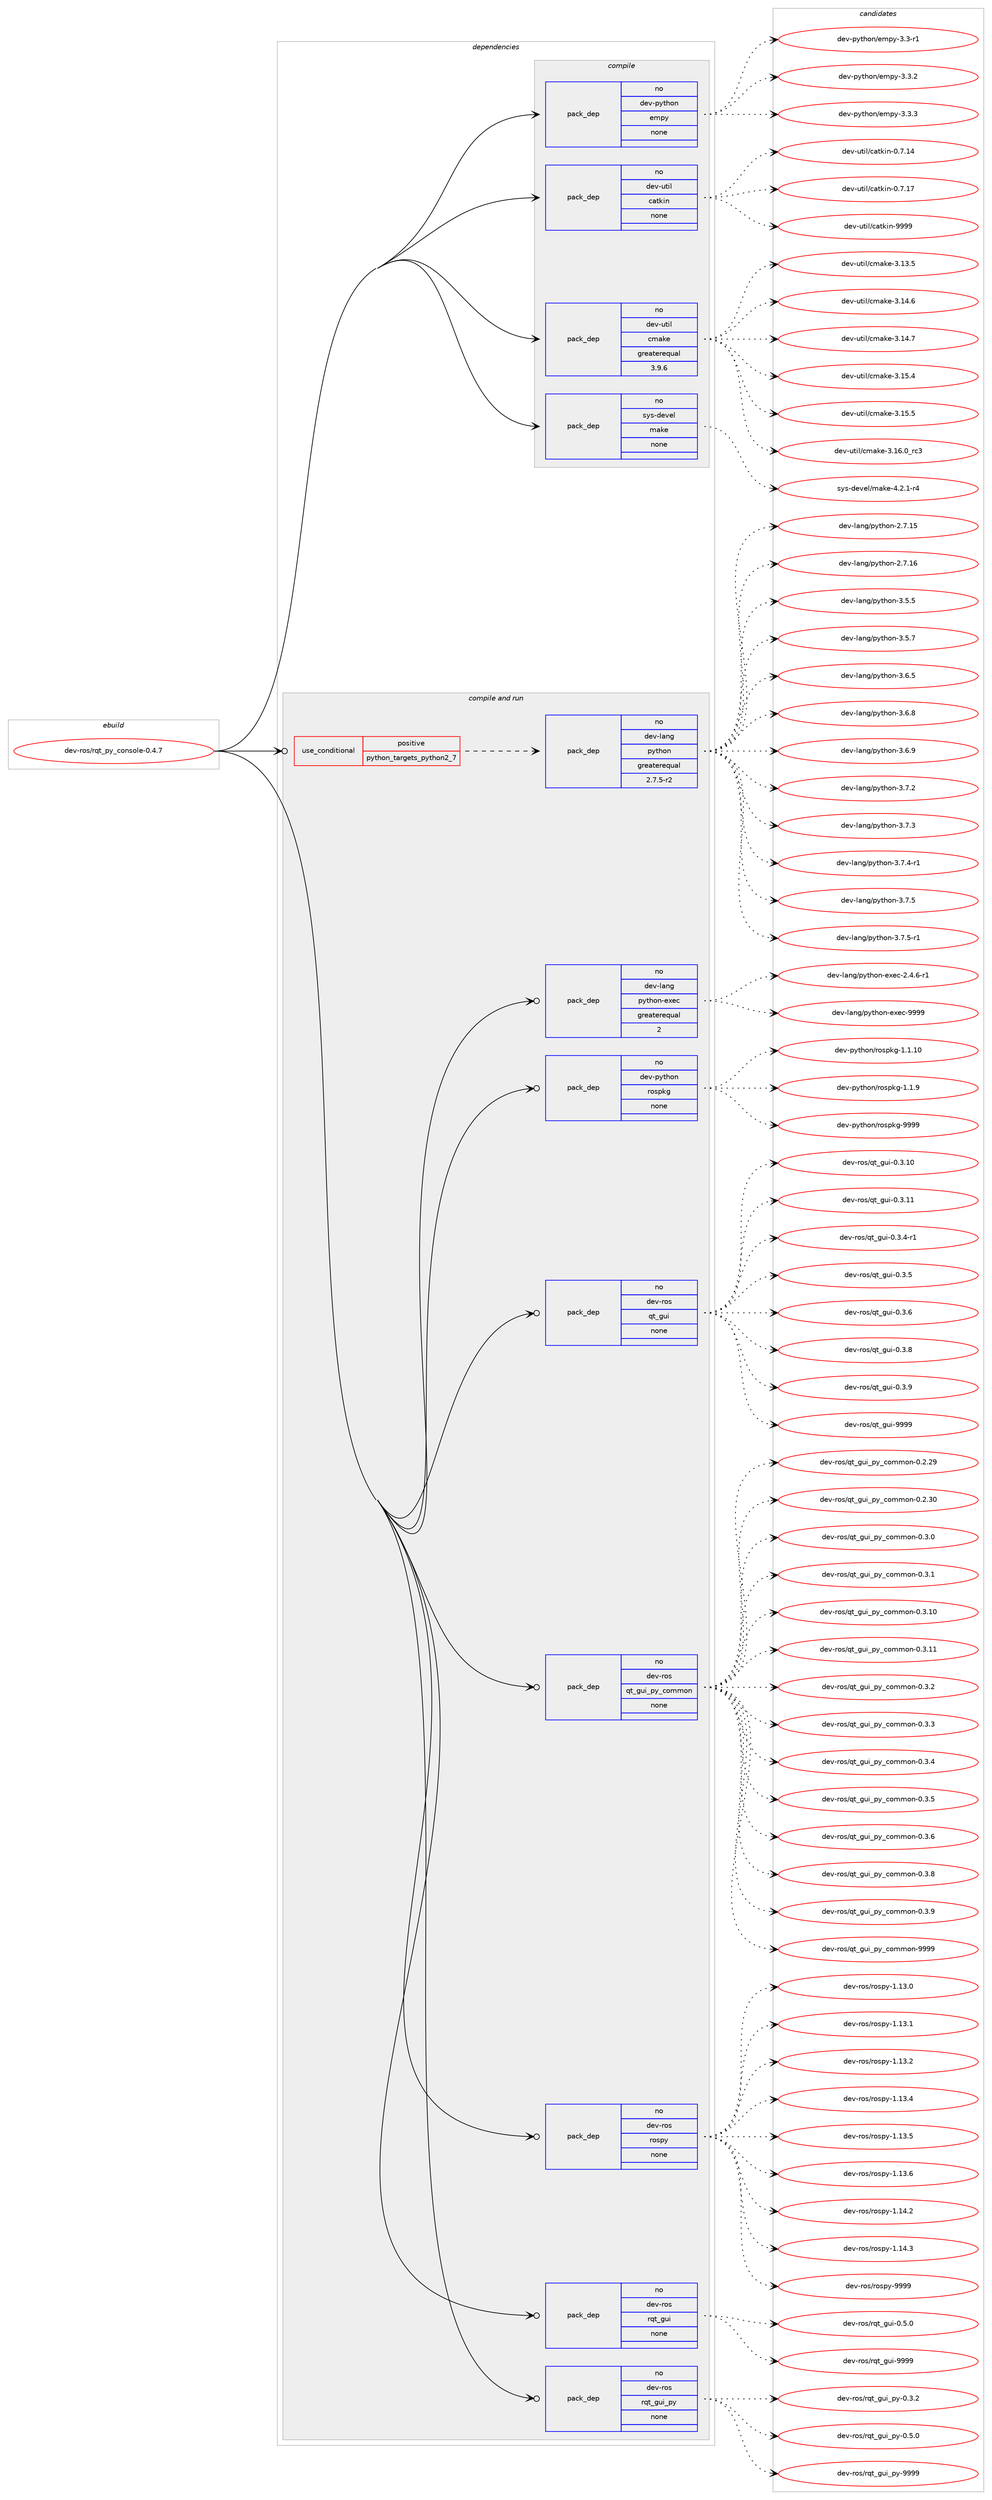 digraph prolog {

# *************
# Graph options
# *************

newrank=true;
concentrate=true;
compound=true;
graph [rankdir=LR,fontname=Helvetica,fontsize=10,ranksep=1.5];#, ranksep=2.5, nodesep=0.2];
edge  [arrowhead=vee];
node  [fontname=Helvetica,fontsize=10];

# **********
# The ebuild
# **********

subgraph cluster_leftcol {
color=gray;
rank=same;
label=<<i>ebuild</i>>;
id [label="dev-ros/rqt_py_console-0.4.7", color=red, width=4, href="../dev-ros/rqt_py_console-0.4.7.svg"];
}

# ****************
# The dependencies
# ****************

subgraph cluster_midcol {
color=gray;
label=<<i>dependencies</i>>;
subgraph cluster_compile {
fillcolor="#eeeeee";
style=filled;
label=<<i>compile</i>>;
subgraph pack498723 {
dependency665931 [label=<<TABLE BORDER="0" CELLBORDER="1" CELLSPACING="0" CELLPADDING="4" WIDTH="220"><TR><TD ROWSPAN="6" CELLPADDING="30">pack_dep</TD></TR><TR><TD WIDTH="110">no</TD></TR><TR><TD>dev-python</TD></TR><TR><TD>empy</TD></TR><TR><TD>none</TD></TR><TR><TD></TD></TR></TABLE>>, shape=none, color=blue];
}
id:e -> dependency665931:w [weight=20,style="solid",arrowhead="vee"];
subgraph pack498724 {
dependency665932 [label=<<TABLE BORDER="0" CELLBORDER="1" CELLSPACING="0" CELLPADDING="4" WIDTH="220"><TR><TD ROWSPAN="6" CELLPADDING="30">pack_dep</TD></TR><TR><TD WIDTH="110">no</TD></TR><TR><TD>dev-util</TD></TR><TR><TD>catkin</TD></TR><TR><TD>none</TD></TR><TR><TD></TD></TR></TABLE>>, shape=none, color=blue];
}
id:e -> dependency665932:w [weight=20,style="solid",arrowhead="vee"];
subgraph pack498725 {
dependency665933 [label=<<TABLE BORDER="0" CELLBORDER="1" CELLSPACING="0" CELLPADDING="4" WIDTH="220"><TR><TD ROWSPAN="6" CELLPADDING="30">pack_dep</TD></TR><TR><TD WIDTH="110">no</TD></TR><TR><TD>dev-util</TD></TR><TR><TD>cmake</TD></TR><TR><TD>greaterequal</TD></TR><TR><TD>3.9.6</TD></TR></TABLE>>, shape=none, color=blue];
}
id:e -> dependency665933:w [weight=20,style="solid",arrowhead="vee"];
subgraph pack498726 {
dependency665934 [label=<<TABLE BORDER="0" CELLBORDER="1" CELLSPACING="0" CELLPADDING="4" WIDTH="220"><TR><TD ROWSPAN="6" CELLPADDING="30">pack_dep</TD></TR><TR><TD WIDTH="110">no</TD></TR><TR><TD>sys-devel</TD></TR><TR><TD>make</TD></TR><TR><TD>none</TD></TR><TR><TD></TD></TR></TABLE>>, shape=none, color=blue];
}
id:e -> dependency665934:w [weight=20,style="solid",arrowhead="vee"];
}
subgraph cluster_compileandrun {
fillcolor="#eeeeee";
style=filled;
label=<<i>compile and run</i>>;
subgraph cond155302 {
dependency665935 [label=<<TABLE BORDER="0" CELLBORDER="1" CELLSPACING="0" CELLPADDING="4"><TR><TD ROWSPAN="3" CELLPADDING="10">use_conditional</TD></TR><TR><TD>positive</TD></TR><TR><TD>python_targets_python2_7</TD></TR></TABLE>>, shape=none, color=red];
subgraph pack498727 {
dependency665936 [label=<<TABLE BORDER="0" CELLBORDER="1" CELLSPACING="0" CELLPADDING="4" WIDTH="220"><TR><TD ROWSPAN="6" CELLPADDING="30">pack_dep</TD></TR><TR><TD WIDTH="110">no</TD></TR><TR><TD>dev-lang</TD></TR><TR><TD>python</TD></TR><TR><TD>greaterequal</TD></TR><TR><TD>2.7.5-r2</TD></TR></TABLE>>, shape=none, color=blue];
}
dependency665935:e -> dependency665936:w [weight=20,style="dashed",arrowhead="vee"];
}
id:e -> dependency665935:w [weight=20,style="solid",arrowhead="odotvee"];
subgraph pack498728 {
dependency665937 [label=<<TABLE BORDER="0" CELLBORDER="1" CELLSPACING="0" CELLPADDING="4" WIDTH="220"><TR><TD ROWSPAN="6" CELLPADDING="30">pack_dep</TD></TR><TR><TD WIDTH="110">no</TD></TR><TR><TD>dev-lang</TD></TR><TR><TD>python-exec</TD></TR><TR><TD>greaterequal</TD></TR><TR><TD>2</TD></TR></TABLE>>, shape=none, color=blue];
}
id:e -> dependency665937:w [weight=20,style="solid",arrowhead="odotvee"];
subgraph pack498729 {
dependency665938 [label=<<TABLE BORDER="0" CELLBORDER="1" CELLSPACING="0" CELLPADDING="4" WIDTH="220"><TR><TD ROWSPAN="6" CELLPADDING="30">pack_dep</TD></TR><TR><TD WIDTH="110">no</TD></TR><TR><TD>dev-python</TD></TR><TR><TD>rospkg</TD></TR><TR><TD>none</TD></TR><TR><TD></TD></TR></TABLE>>, shape=none, color=blue];
}
id:e -> dependency665938:w [weight=20,style="solid",arrowhead="odotvee"];
subgraph pack498730 {
dependency665939 [label=<<TABLE BORDER="0" CELLBORDER="1" CELLSPACING="0" CELLPADDING="4" WIDTH="220"><TR><TD ROWSPAN="6" CELLPADDING="30">pack_dep</TD></TR><TR><TD WIDTH="110">no</TD></TR><TR><TD>dev-ros</TD></TR><TR><TD>qt_gui</TD></TR><TR><TD>none</TD></TR><TR><TD></TD></TR></TABLE>>, shape=none, color=blue];
}
id:e -> dependency665939:w [weight=20,style="solid",arrowhead="odotvee"];
subgraph pack498731 {
dependency665940 [label=<<TABLE BORDER="0" CELLBORDER="1" CELLSPACING="0" CELLPADDING="4" WIDTH="220"><TR><TD ROWSPAN="6" CELLPADDING="30">pack_dep</TD></TR><TR><TD WIDTH="110">no</TD></TR><TR><TD>dev-ros</TD></TR><TR><TD>qt_gui_py_common</TD></TR><TR><TD>none</TD></TR><TR><TD></TD></TR></TABLE>>, shape=none, color=blue];
}
id:e -> dependency665940:w [weight=20,style="solid",arrowhead="odotvee"];
subgraph pack498732 {
dependency665941 [label=<<TABLE BORDER="0" CELLBORDER="1" CELLSPACING="0" CELLPADDING="4" WIDTH="220"><TR><TD ROWSPAN="6" CELLPADDING="30">pack_dep</TD></TR><TR><TD WIDTH="110">no</TD></TR><TR><TD>dev-ros</TD></TR><TR><TD>rospy</TD></TR><TR><TD>none</TD></TR><TR><TD></TD></TR></TABLE>>, shape=none, color=blue];
}
id:e -> dependency665941:w [weight=20,style="solid",arrowhead="odotvee"];
subgraph pack498733 {
dependency665942 [label=<<TABLE BORDER="0" CELLBORDER="1" CELLSPACING="0" CELLPADDING="4" WIDTH="220"><TR><TD ROWSPAN="6" CELLPADDING="30">pack_dep</TD></TR><TR><TD WIDTH="110">no</TD></TR><TR><TD>dev-ros</TD></TR><TR><TD>rqt_gui</TD></TR><TR><TD>none</TD></TR><TR><TD></TD></TR></TABLE>>, shape=none, color=blue];
}
id:e -> dependency665942:w [weight=20,style="solid",arrowhead="odotvee"];
subgraph pack498734 {
dependency665943 [label=<<TABLE BORDER="0" CELLBORDER="1" CELLSPACING="0" CELLPADDING="4" WIDTH="220"><TR><TD ROWSPAN="6" CELLPADDING="30">pack_dep</TD></TR><TR><TD WIDTH="110">no</TD></TR><TR><TD>dev-ros</TD></TR><TR><TD>rqt_gui_py</TD></TR><TR><TD>none</TD></TR><TR><TD></TD></TR></TABLE>>, shape=none, color=blue];
}
id:e -> dependency665943:w [weight=20,style="solid",arrowhead="odotvee"];
}
subgraph cluster_run {
fillcolor="#eeeeee";
style=filled;
label=<<i>run</i>>;
}
}

# **************
# The candidates
# **************

subgraph cluster_choices {
rank=same;
color=gray;
label=<<i>candidates</i>>;

subgraph choice498723 {
color=black;
nodesep=1;
choice1001011184511212111610411111047101109112121455146514511449 [label="dev-python/empy-3.3-r1", color=red, width=4,href="../dev-python/empy-3.3-r1.svg"];
choice1001011184511212111610411111047101109112121455146514650 [label="dev-python/empy-3.3.2", color=red, width=4,href="../dev-python/empy-3.3.2.svg"];
choice1001011184511212111610411111047101109112121455146514651 [label="dev-python/empy-3.3.3", color=red, width=4,href="../dev-python/empy-3.3.3.svg"];
dependency665931:e -> choice1001011184511212111610411111047101109112121455146514511449:w [style=dotted,weight="100"];
dependency665931:e -> choice1001011184511212111610411111047101109112121455146514650:w [style=dotted,weight="100"];
dependency665931:e -> choice1001011184511212111610411111047101109112121455146514651:w [style=dotted,weight="100"];
}
subgraph choice498724 {
color=black;
nodesep=1;
choice1001011184511711610510847999711610710511045484655464952 [label="dev-util/catkin-0.7.14", color=red, width=4,href="../dev-util/catkin-0.7.14.svg"];
choice1001011184511711610510847999711610710511045484655464955 [label="dev-util/catkin-0.7.17", color=red, width=4,href="../dev-util/catkin-0.7.17.svg"];
choice100101118451171161051084799971161071051104557575757 [label="dev-util/catkin-9999", color=red, width=4,href="../dev-util/catkin-9999.svg"];
dependency665932:e -> choice1001011184511711610510847999711610710511045484655464952:w [style=dotted,weight="100"];
dependency665932:e -> choice1001011184511711610510847999711610710511045484655464955:w [style=dotted,weight="100"];
dependency665932:e -> choice100101118451171161051084799971161071051104557575757:w [style=dotted,weight="100"];
}
subgraph choice498725 {
color=black;
nodesep=1;
choice1001011184511711610510847991099710710145514649514653 [label="dev-util/cmake-3.13.5", color=red, width=4,href="../dev-util/cmake-3.13.5.svg"];
choice1001011184511711610510847991099710710145514649524654 [label="dev-util/cmake-3.14.6", color=red, width=4,href="../dev-util/cmake-3.14.6.svg"];
choice1001011184511711610510847991099710710145514649524655 [label="dev-util/cmake-3.14.7", color=red, width=4,href="../dev-util/cmake-3.14.7.svg"];
choice1001011184511711610510847991099710710145514649534652 [label="dev-util/cmake-3.15.4", color=red, width=4,href="../dev-util/cmake-3.15.4.svg"];
choice1001011184511711610510847991099710710145514649534653 [label="dev-util/cmake-3.15.5", color=red, width=4,href="../dev-util/cmake-3.15.5.svg"];
choice1001011184511711610510847991099710710145514649544648951149951 [label="dev-util/cmake-3.16.0_rc3", color=red, width=4,href="../dev-util/cmake-3.16.0_rc3.svg"];
dependency665933:e -> choice1001011184511711610510847991099710710145514649514653:w [style=dotted,weight="100"];
dependency665933:e -> choice1001011184511711610510847991099710710145514649524654:w [style=dotted,weight="100"];
dependency665933:e -> choice1001011184511711610510847991099710710145514649524655:w [style=dotted,weight="100"];
dependency665933:e -> choice1001011184511711610510847991099710710145514649534652:w [style=dotted,weight="100"];
dependency665933:e -> choice1001011184511711610510847991099710710145514649534653:w [style=dotted,weight="100"];
dependency665933:e -> choice1001011184511711610510847991099710710145514649544648951149951:w [style=dotted,weight="100"];
}
subgraph choice498726 {
color=black;
nodesep=1;
choice1151211154510010111810110847109971071014552465046494511452 [label="sys-devel/make-4.2.1-r4", color=red, width=4,href="../sys-devel/make-4.2.1-r4.svg"];
dependency665934:e -> choice1151211154510010111810110847109971071014552465046494511452:w [style=dotted,weight="100"];
}
subgraph choice498727 {
color=black;
nodesep=1;
choice10010111845108971101034711212111610411111045504655464953 [label="dev-lang/python-2.7.15", color=red, width=4,href="../dev-lang/python-2.7.15.svg"];
choice10010111845108971101034711212111610411111045504655464954 [label="dev-lang/python-2.7.16", color=red, width=4,href="../dev-lang/python-2.7.16.svg"];
choice100101118451089711010347112121116104111110455146534653 [label="dev-lang/python-3.5.5", color=red, width=4,href="../dev-lang/python-3.5.5.svg"];
choice100101118451089711010347112121116104111110455146534655 [label="dev-lang/python-3.5.7", color=red, width=4,href="../dev-lang/python-3.5.7.svg"];
choice100101118451089711010347112121116104111110455146544653 [label="dev-lang/python-3.6.5", color=red, width=4,href="../dev-lang/python-3.6.5.svg"];
choice100101118451089711010347112121116104111110455146544656 [label="dev-lang/python-3.6.8", color=red, width=4,href="../dev-lang/python-3.6.8.svg"];
choice100101118451089711010347112121116104111110455146544657 [label="dev-lang/python-3.6.9", color=red, width=4,href="../dev-lang/python-3.6.9.svg"];
choice100101118451089711010347112121116104111110455146554650 [label="dev-lang/python-3.7.2", color=red, width=4,href="../dev-lang/python-3.7.2.svg"];
choice100101118451089711010347112121116104111110455146554651 [label="dev-lang/python-3.7.3", color=red, width=4,href="../dev-lang/python-3.7.3.svg"];
choice1001011184510897110103471121211161041111104551465546524511449 [label="dev-lang/python-3.7.4-r1", color=red, width=4,href="../dev-lang/python-3.7.4-r1.svg"];
choice100101118451089711010347112121116104111110455146554653 [label="dev-lang/python-3.7.5", color=red, width=4,href="../dev-lang/python-3.7.5.svg"];
choice1001011184510897110103471121211161041111104551465546534511449 [label="dev-lang/python-3.7.5-r1", color=red, width=4,href="../dev-lang/python-3.7.5-r1.svg"];
dependency665936:e -> choice10010111845108971101034711212111610411111045504655464953:w [style=dotted,weight="100"];
dependency665936:e -> choice10010111845108971101034711212111610411111045504655464954:w [style=dotted,weight="100"];
dependency665936:e -> choice100101118451089711010347112121116104111110455146534653:w [style=dotted,weight="100"];
dependency665936:e -> choice100101118451089711010347112121116104111110455146534655:w [style=dotted,weight="100"];
dependency665936:e -> choice100101118451089711010347112121116104111110455146544653:w [style=dotted,weight="100"];
dependency665936:e -> choice100101118451089711010347112121116104111110455146544656:w [style=dotted,weight="100"];
dependency665936:e -> choice100101118451089711010347112121116104111110455146544657:w [style=dotted,weight="100"];
dependency665936:e -> choice100101118451089711010347112121116104111110455146554650:w [style=dotted,weight="100"];
dependency665936:e -> choice100101118451089711010347112121116104111110455146554651:w [style=dotted,weight="100"];
dependency665936:e -> choice1001011184510897110103471121211161041111104551465546524511449:w [style=dotted,weight="100"];
dependency665936:e -> choice100101118451089711010347112121116104111110455146554653:w [style=dotted,weight="100"];
dependency665936:e -> choice1001011184510897110103471121211161041111104551465546534511449:w [style=dotted,weight="100"];
}
subgraph choice498728 {
color=black;
nodesep=1;
choice10010111845108971101034711212111610411111045101120101994550465246544511449 [label="dev-lang/python-exec-2.4.6-r1", color=red, width=4,href="../dev-lang/python-exec-2.4.6-r1.svg"];
choice10010111845108971101034711212111610411111045101120101994557575757 [label="dev-lang/python-exec-9999", color=red, width=4,href="../dev-lang/python-exec-9999.svg"];
dependency665937:e -> choice10010111845108971101034711212111610411111045101120101994550465246544511449:w [style=dotted,weight="100"];
dependency665937:e -> choice10010111845108971101034711212111610411111045101120101994557575757:w [style=dotted,weight="100"];
}
subgraph choice498729 {
color=black;
nodesep=1;
choice100101118451121211161041111104711411111511210710345494649464948 [label="dev-python/rospkg-1.1.10", color=red, width=4,href="../dev-python/rospkg-1.1.10.svg"];
choice1001011184511212111610411111047114111115112107103454946494657 [label="dev-python/rospkg-1.1.9", color=red, width=4,href="../dev-python/rospkg-1.1.9.svg"];
choice10010111845112121116104111110471141111151121071034557575757 [label="dev-python/rospkg-9999", color=red, width=4,href="../dev-python/rospkg-9999.svg"];
dependency665938:e -> choice100101118451121211161041111104711411111511210710345494649464948:w [style=dotted,weight="100"];
dependency665938:e -> choice1001011184511212111610411111047114111115112107103454946494657:w [style=dotted,weight="100"];
dependency665938:e -> choice10010111845112121116104111110471141111151121071034557575757:w [style=dotted,weight="100"];
}
subgraph choice498730 {
color=black;
nodesep=1;
choice10010111845114111115471131169510311710545484651464948 [label="dev-ros/qt_gui-0.3.10", color=red, width=4,href="../dev-ros/qt_gui-0.3.10.svg"];
choice10010111845114111115471131169510311710545484651464949 [label="dev-ros/qt_gui-0.3.11", color=red, width=4,href="../dev-ros/qt_gui-0.3.11.svg"];
choice1001011184511411111547113116951031171054548465146524511449 [label="dev-ros/qt_gui-0.3.4-r1", color=red, width=4,href="../dev-ros/qt_gui-0.3.4-r1.svg"];
choice100101118451141111154711311695103117105454846514653 [label="dev-ros/qt_gui-0.3.5", color=red, width=4,href="../dev-ros/qt_gui-0.3.5.svg"];
choice100101118451141111154711311695103117105454846514654 [label="dev-ros/qt_gui-0.3.6", color=red, width=4,href="../dev-ros/qt_gui-0.3.6.svg"];
choice100101118451141111154711311695103117105454846514656 [label="dev-ros/qt_gui-0.3.8", color=red, width=4,href="../dev-ros/qt_gui-0.3.8.svg"];
choice100101118451141111154711311695103117105454846514657 [label="dev-ros/qt_gui-0.3.9", color=red, width=4,href="../dev-ros/qt_gui-0.3.9.svg"];
choice1001011184511411111547113116951031171054557575757 [label="dev-ros/qt_gui-9999", color=red, width=4,href="../dev-ros/qt_gui-9999.svg"];
dependency665939:e -> choice10010111845114111115471131169510311710545484651464948:w [style=dotted,weight="100"];
dependency665939:e -> choice10010111845114111115471131169510311710545484651464949:w [style=dotted,weight="100"];
dependency665939:e -> choice1001011184511411111547113116951031171054548465146524511449:w [style=dotted,weight="100"];
dependency665939:e -> choice100101118451141111154711311695103117105454846514653:w [style=dotted,weight="100"];
dependency665939:e -> choice100101118451141111154711311695103117105454846514654:w [style=dotted,weight="100"];
dependency665939:e -> choice100101118451141111154711311695103117105454846514656:w [style=dotted,weight="100"];
dependency665939:e -> choice100101118451141111154711311695103117105454846514657:w [style=dotted,weight="100"];
dependency665939:e -> choice1001011184511411111547113116951031171054557575757:w [style=dotted,weight="100"];
}
subgraph choice498731 {
color=black;
nodesep=1;
choice10010111845114111115471131169510311710595112121959911110910911111045484650465057 [label="dev-ros/qt_gui_py_common-0.2.29", color=red, width=4,href="../dev-ros/qt_gui_py_common-0.2.29.svg"];
choice10010111845114111115471131169510311710595112121959911110910911111045484650465148 [label="dev-ros/qt_gui_py_common-0.2.30", color=red, width=4,href="../dev-ros/qt_gui_py_common-0.2.30.svg"];
choice100101118451141111154711311695103117105951121219599111109109111110454846514648 [label="dev-ros/qt_gui_py_common-0.3.0", color=red, width=4,href="../dev-ros/qt_gui_py_common-0.3.0.svg"];
choice100101118451141111154711311695103117105951121219599111109109111110454846514649 [label="dev-ros/qt_gui_py_common-0.3.1", color=red, width=4,href="../dev-ros/qt_gui_py_common-0.3.1.svg"];
choice10010111845114111115471131169510311710595112121959911110910911111045484651464948 [label="dev-ros/qt_gui_py_common-0.3.10", color=red, width=4,href="../dev-ros/qt_gui_py_common-0.3.10.svg"];
choice10010111845114111115471131169510311710595112121959911110910911111045484651464949 [label="dev-ros/qt_gui_py_common-0.3.11", color=red, width=4,href="../dev-ros/qt_gui_py_common-0.3.11.svg"];
choice100101118451141111154711311695103117105951121219599111109109111110454846514650 [label="dev-ros/qt_gui_py_common-0.3.2", color=red, width=4,href="../dev-ros/qt_gui_py_common-0.3.2.svg"];
choice100101118451141111154711311695103117105951121219599111109109111110454846514651 [label="dev-ros/qt_gui_py_common-0.3.3", color=red, width=4,href="../dev-ros/qt_gui_py_common-0.3.3.svg"];
choice100101118451141111154711311695103117105951121219599111109109111110454846514652 [label="dev-ros/qt_gui_py_common-0.3.4", color=red, width=4,href="../dev-ros/qt_gui_py_common-0.3.4.svg"];
choice100101118451141111154711311695103117105951121219599111109109111110454846514653 [label="dev-ros/qt_gui_py_common-0.3.5", color=red, width=4,href="../dev-ros/qt_gui_py_common-0.3.5.svg"];
choice100101118451141111154711311695103117105951121219599111109109111110454846514654 [label="dev-ros/qt_gui_py_common-0.3.6", color=red, width=4,href="../dev-ros/qt_gui_py_common-0.3.6.svg"];
choice100101118451141111154711311695103117105951121219599111109109111110454846514656 [label="dev-ros/qt_gui_py_common-0.3.8", color=red, width=4,href="../dev-ros/qt_gui_py_common-0.3.8.svg"];
choice100101118451141111154711311695103117105951121219599111109109111110454846514657 [label="dev-ros/qt_gui_py_common-0.3.9", color=red, width=4,href="../dev-ros/qt_gui_py_common-0.3.9.svg"];
choice1001011184511411111547113116951031171059511212195991111091091111104557575757 [label="dev-ros/qt_gui_py_common-9999", color=red, width=4,href="../dev-ros/qt_gui_py_common-9999.svg"];
dependency665940:e -> choice10010111845114111115471131169510311710595112121959911110910911111045484650465057:w [style=dotted,weight="100"];
dependency665940:e -> choice10010111845114111115471131169510311710595112121959911110910911111045484650465148:w [style=dotted,weight="100"];
dependency665940:e -> choice100101118451141111154711311695103117105951121219599111109109111110454846514648:w [style=dotted,weight="100"];
dependency665940:e -> choice100101118451141111154711311695103117105951121219599111109109111110454846514649:w [style=dotted,weight="100"];
dependency665940:e -> choice10010111845114111115471131169510311710595112121959911110910911111045484651464948:w [style=dotted,weight="100"];
dependency665940:e -> choice10010111845114111115471131169510311710595112121959911110910911111045484651464949:w [style=dotted,weight="100"];
dependency665940:e -> choice100101118451141111154711311695103117105951121219599111109109111110454846514650:w [style=dotted,weight="100"];
dependency665940:e -> choice100101118451141111154711311695103117105951121219599111109109111110454846514651:w [style=dotted,weight="100"];
dependency665940:e -> choice100101118451141111154711311695103117105951121219599111109109111110454846514652:w [style=dotted,weight="100"];
dependency665940:e -> choice100101118451141111154711311695103117105951121219599111109109111110454846514653:w [style=dotted,weight="100"];
dependency665940:e -> choice100101118451141111154711311695103117105951121219599111109109111110454846514654:w [style=dotted,weight="100"];
dependency665940:e -> choice100101118451141111154711311695103117105951121219599111109109111110454846514656:w [style=dotted,weight="100"];
dependency665940:e -> choice100101118451141111154711311695103117105951121219599111109109111110454846514657:w [style=dotted,weight="100"];
dependency665940:e -> choice1001011184511411111547113116951031171059511212195991111091091111104557575757:w [style=dotted,weight="100"];
}
subgraph choice498732 {
color=black;
nodesep=1;
choice100101118451141111154711411111511212145494649514648 [label="dev-ros/rospy-1.13.0", color=red, width=4,href="../dev-ros/rospy-1.13.0.svg"];
choice100101118451141111154711411111511212145494649514649 [label="dev-ros/rospy-1.13.1", color=red, width=4,href="../dev-ros/rospy-1.13.1.svg"];
choice100101118451141111154711411111511212145494649514650 [label="dev-ros/rospy-1.13.2", color=red, width=4,href="../dev-ros/rospy-1.13.2.svg"];
choice100101118451141111154711411111511212145494649514652 [label="dev-ros/rospy-1.13.4", color=red, width=4,href="../dev-ros/rospy-1.13.4.svg"];
choice100101118451141111154711411111511212145494649514653 [label="dev-ros/rospy-1.13.5", color=red, width=4,href="../dev-ros/rospy-1.13.5.svg"];
choice100101118451141111154711411111511212145494649514654 [label="dev-ros/rospy-1.13.6", color=red, width=4,href="../dev-ros/rospy-1.13.6.svg"];
choice100101118451141111154711411111511212145494649524650 [label="dev-ros/rospy-1.14.2", color=red, width=4,href="../dev-ros/rospy-1.14.2.svg"];
choice100101118451141111154711411111511212145494649524651 [label="dev-ros/rospy-1.14.3", color=red, width=4,href="../dev-ros/rospy-1.14.3.svg"];
choice10010111845114111115471141111151121214557575757 [label="dev-ros/rospy-9999", color=red, width=4,href="../dev-ros/rospy-9999.svg"];
dependency665941:e -> choice100101118451141111154711411111511212145494649514648:w [style=dotted,weight="100"];
dependency665941:e -> choice100101118451141111154711411111511212145494649514649:w [style=dotted,weight="100"];
dependency665941:e -> choice100101118451141111154711411111511212145494649514650:w [style=dotted,weight="100"];
dependency665941:e -> choice100101118451141111154711411111511212145494649514652:w [style=dotted,weight="100"];
dependency665941:e -> choice100101118451141111154711411111511212145494649514653:w [style=dotted,weight="100"];
dependency665941:e -> choice100101118451141111154711411111511212145494649514654:w [style=dotted,weight="100"];
dependency665941:e -> choice100101118451141111154711411111511212145494649524650:w [style=dotted,weight="100"];
dependency665941:e -> choice100101118451141111154711411111511212145494649524651:w [style=dotted,weight="100"];
dependency665941:e -> choice10010111845114111115471141111151121214557575757:w [style=dotted,weight="100"];
}
subgraph choice498733 {
color=black;
nodesep=1;
choice100101118451141111154711411311695103117105454846534648 [label="dev-ros/rqt_gui-0.5.0", color=red, width=4,href="../dev-ros/rqt_gui-0.5.0.svg"];
choice1001011184511411111547114113116951031171054557575757 [label="dev-ros/rqt_gui-9999", color=red, width=4,href="../dev-ros/rqt_gui-9999.svg"];
dependency665942:e -> choice100101118451141111154711411311695103117105454846534648:w [style=dotted,weight="100"];
dependency665942:e -> choice1001011184511411111547114113116951031171054557575757:w [style=dotted,weight="100"];
}
subgraph choice498734 {
color=black;
nodesep=1;
choice10010111845114111115471141131169510311710595112121454846514650 [label="dev-ros/rqt_gui_py-0.3.2", color=red, width=4,href="../dev-ros/rqt_gui_py-0.3.2.svg"];
choice10010111845114111115471141131169510311710595112121454846534648 [label="dev-ros/rqt_gui_py-0.5.0", color=red, width=4,href="../dev-ros/rqt_gui_py-0.5.0.svg"];
choice100101118451141111154711411311695103117105951121214557575757 [label="dev-ros/rqt_gui_py-9999", color=red, width=4,href="../dev-ros/rqt_gui_py-9999.svg"];
dependency665943:e -> choice10010111845114111115471141131169510311710595112121454846514650:w [style=dotted,weight="100"];
dependency665943:e -> choice10010111845114111115471141131169510311710595112121454846534648:w [style=dotted,weight="100"];
dependency665943:e -> choice100101118451141111154711411311695103117105951121214557575757:w [style=dotted,weight="100"];
}
}

}
